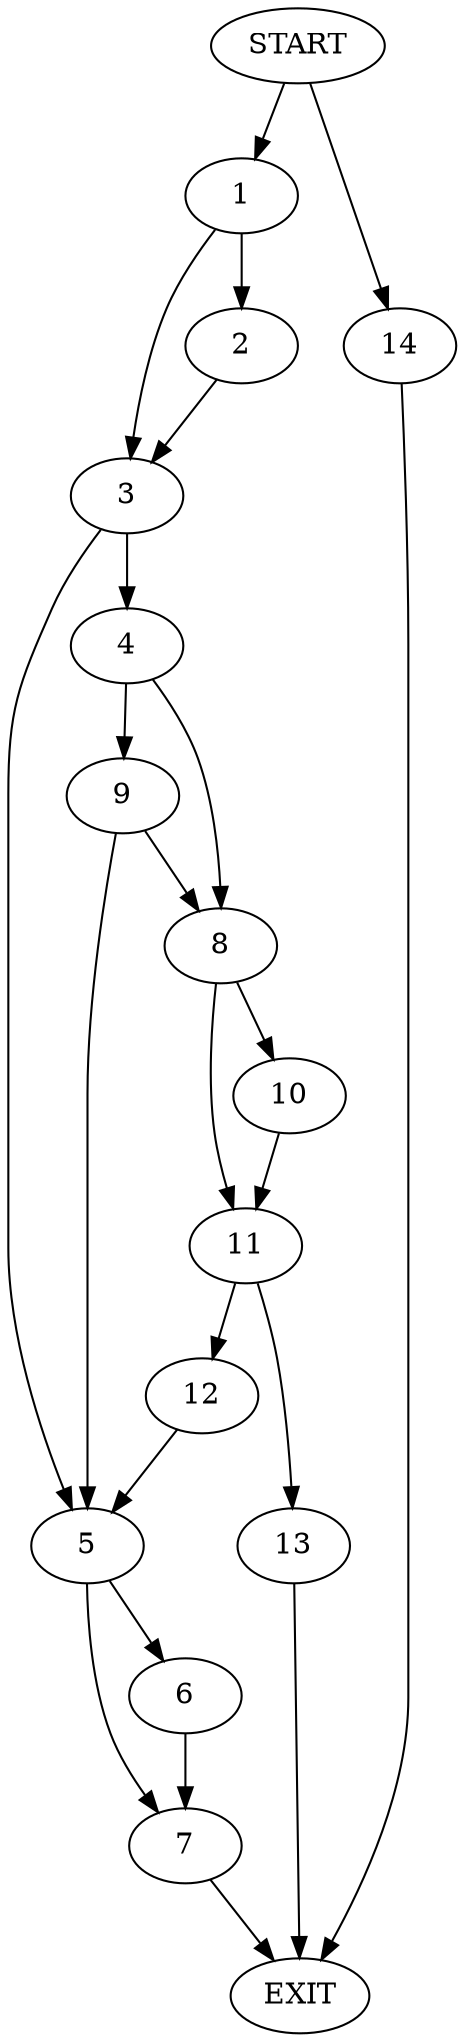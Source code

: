 digraph {
0 [label="START"]
15 [label="EXIT"]
0 -> 1
1 -> 2
1 -> 3
2 -> 3
3 -> 4
3 -> 5
5 -> 6
5 -> 7
4 -> 8
4 -> 9
8 -> 10
8 -> 11
9 -> 8
9 -> 5
11 -> 12
11 -> 13
10 -> 11
13 -> 15
12 -> 5
0 -> 14
14 -> 15
6 -> 7
7 -> 15
}
